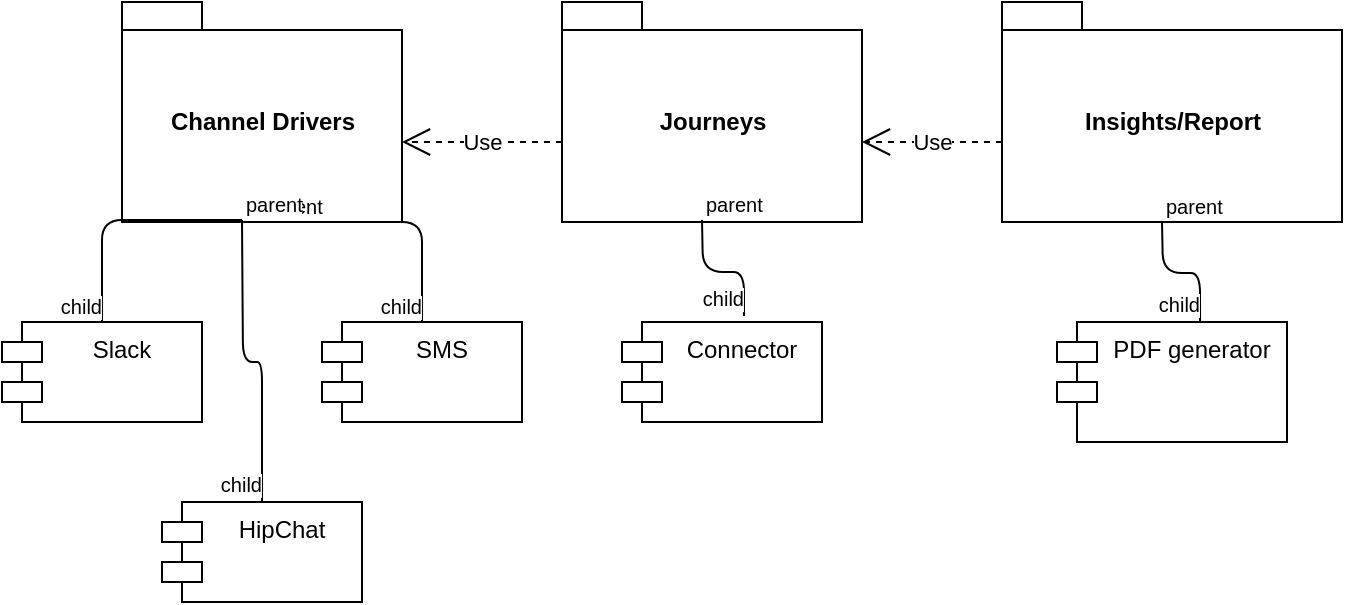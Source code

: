 <mxfile version="12.9.5" type="device"><diagram id="Dzdyi84daZFhTKWoiSWR" name="Page-1"><mxGraphModel dx="1422" dy="791" grid="1" gridSize="10" guides="1" tooltips="1" connect="1" arrows="1" fold="1" page="1" pageScale="1" pageWidth="850" pageHeight="1100" math="0" shadow="0"><root><mxCell id="0"/><mxCell id="1" parent="0"/><mxCell id="15KSaMWQTbiJsexsnv4o-6" value="Channel Drivers" style="shape=folder;fontStyle=1;spacingTop=10;tabWidth=40;tabHeight=14;tabPosition=left;html=1;" vertex="1" parent="1"><mxGeometry x="110" y="170" width="140" height="110" as="geometry"/></mxCell><mxCell id="15KSaMWQTbiJsexsnv4o-7" value="Journeys" style="shape=folder;fontStyle=1;spacingTop=10;tabWidth=40;tabHeight=14;tabPosition=left;html=1;" vertex="1" parent="1"><mxGeometry x="330" y="170" width="150" height="110" as="geometry"/></mxCell><mxCell id="15KSaMWQTbiJsexsnv4o-8" value="Insights/Report" style="shape=folder;fontStyle=1;spacingTop=10;tabWidth=40;tabHeight=14;tabPosition=left;html=1;" vertex="1" parent="1"><mxGeometry x="550" y="170" width="170" height="110" as="geometry"/></mxCell><mxCell id="15KSaMWQTbiJsexsnv4o-11" value="Use" style="endArrow=open;endSize=12;dashed=1;html=1;" edge="1" parent="1"><mxGeometry width="160" relative="1" as="geometry"><mxPoint x="330" y="240" as="sourcePoint"/><mxPoint x="250" y="240" as="targetPoint"/></mxGeometry></mxCell><mxCell id="15KSaMWQTbiJsexsnv4o-12" value="Use" style="endArrow=open;endSize=12;dashed=1;html=1;" edge="1" parent="1"><mxGeometry width="160" relative="1" as="geometry"><mxPoint x="550" y="240" as="sourcePoint"/><mxPoint x="480" y="240" as="targetPoint"/></mxGeometry></mxCell><mxCell id="15KSaMWQTbiJsexsnv4o-15" value="Slack" style="shape=module;align=left;spacingLeft=20;align=center;verticalAlign=top;" vertex="1" parent="1"><mxGeometry x="50" y="330" width="100" height="50" as="geometry"/></mxCell><mxCell id="15KSaMWQTbiJsexsnv4o-16" value="SMS" style="shape=module;align=left;spacingLeft=20;align=center;verticalAlign=top;" vertex="1" parent="1"><mxGeometry x="210" y="330" width="100" height="50" as="geometry"/></mxCell><mxCell id="15KSaMWQTbiJsexsnv4o-17" value="HipChat" style="shape=module;align=left;spacingLeft=20;align=center;verticalAlign=top;" vertex="1" parent="1"><mxGeometry x="130" y="420" width="100" height="50" as="geometry"/></mxCell><mxCell id="15KSaMWQTbiJsexsnv4o-18" value="" style="endArrow=none;html=1;edgeStyle=orthogonalEdgeStyle;entryX=0.5;entryY=0;entryDx=0;entryDy=0;" edge="1" parent="1" target="15KSaMWQTbiJsexsnv4o-16"><mxGeometry relative="1" as="geometry"><mxPoint x="180" y="280" as="sourcePoint"/><mxPoint x="340" y="280" as="targetPoint"/><Array as="points"><mxPoint x="260" y="280"/></Array></mxGeometry></mxCell><mxCell id="15KSaMWQTbiJsexsnv4o-19" value="parent" style="resizable=0;html=1;align=left;verticalAlign=bottom;labelBackgroundColor=#ffffff;fontSize=10;" connectable="0" vertex="1" parent="15KSaMWQTbiJsexsnv4o-18"><mxGeometry x="-1" relative="1" as="geometry"/></mxCell><mxCell id="15KSaMWQTbiJsexsnv4o-20" value="child" style="resizable=0;html=1;align=right;verticalAlign=bottom;labelBackgroundColor=#ffffff;fontSize=10;" connectable="0" vertex="1" parent="15KSaMWQTbiJsexsnv4o-18"><mxGeometry x="1" relative="1" as="geometry"/></mxCell><mxCell id="15KSaMWQTbiJsexsnv4o-21" value="" style="endArrow=none;html=1;edgeStyle=orthogonalEdgeStyle;entryX=0.5;entryY=0;entryDx=0;entryDy=0;" edge="1" parent="1" target="15KSaMWQTbiJsexsnv4o-17"><mxGeometry relative="1" as="geometry"><mxPoint x="170" y="279" as="sourcePoint"/><mxPoint x="330" y="279" as="targetPoint"/></mxGeometry></mxCell><mxCell id="15KSaMWQTbiJsexsnv4o-22" value="parent" style="resizable=0;html=1;align=left;verticalAlign=bottom;labelBackgroundColor=#ffffff;fontSize=10;" connectable="0" vertex="1" parent="15KSaMWQTbiJsexsnv4o-21"><mxGeometry x="-1" relative="1" as="geometry"/></mxCell><mxCell id="15KSaMWQTbiJsexsnv4o-23" value="child" style="resizable=0;html=1;align=right;verticalAlign=bottom;labelBackgroundColor=#ffffff;fontSize=10;" connectable="0" vertex="1" parent="15KSaMWQTbiJsexsnv4o-21"><mxGeometry x="1" relative="1" as="geometry"/></mxCell><mxCell id="15KSaMWQTbiJsexsnv4o-24" value="" style="endArrow=none;html=1;edgeStyle=orthogonalEdgeStyle;entryX=0.5;entryY=0;entryDx=0;entryDy=0;" edge="1" parent="1" target="15KSaMWQTbiJsexsnv4o-15"><mxGeometry relative="1" as="geometry"><mxPoint x="170" y="279" as="sourcePoint"/><mxPoint x="330" y="279" as="targetPoint"/><Array as="points"><mxPoint x="100" y="279"/></Array></mxGeometry></mxCell><mxCell id="15KSaMWQTbiJsexsnv4o-25" value="parent" style="resizable=0;html=1;align=left;verticalAlign=bottom;labelBackgroundColor=#ffffff;fontSize=10;" connectable="0" vertex="1" parent="15KSaMWQTbiJsexsnv4o-24"><mxGeometry x="-1" relative="1" as="geometry"/></mxCell><mxCell id="15KSaMWQTbiJsexsnv4o-26" value="child" style="resizable=0;html=1;align=right;verticalAlign=bottom;labelBackgroundColor=#ffffff;fontSize=10;" connectable="0" vertex="1" parent="15KSaMWQTbiJsexsnv4o-24"><mxGeometry x="1" relative="1" as="geometry"/></mxCell><mxCell id="15KSaMWQTbiJsexsnv4o-27" value="Connector" style="shape=module;align=left;spacingLeft=20;align=center;verticalAlign=top;" vertex="1" parent="1"><mxGeometry x="360" y="330" width="100" height="50" as="geometry"/></mxCell><mxCell id="15KSaMWQTbiJsexsnv4o-28" value="" style="endArrow=none;html=1;edgeStyle=orthogonalEdgeStyle;entryX=0.61;entryY=-0.06;entryDx=0;entryDy=0;entryPerimeter=0;" edge="1" parent="1" target="15KSaMWQTbiJsexsnv4o-27"><mxGeometry relative="1" as="geometry"><mxPoint x="400" y="279" as="sourcePoint"/><mxPoint x="560" y="279" as="targetPoint"/></mxGeometry></mxCell><mxCell id="15KSaMWQTbiJsexsnv4o-29" value="parent" style="resizable=0;html=1;align=left;verticalAlign=bottom;labelBackgroundColor=#ffffff;fontSize=10;" connectable="0" vertex="1" parent="15KSaMWQTbiJsexsnv4o-28"><mxGeometry x="-1" relative="1" as="geometry"/></mxCell><mxCell id="15KSaMWQTbiJsexsnv4o-30" value="child" style="resizable=0;html=1;align=right;verticalAlign=bottom;labelBackgroundColor=#ffffff;fontSize=10;" connectable="0" vertex="1" parent="15KSaMWQTbiJsexsnv4o-28"><mxGeometry x="1" relative="1" as="geometry"/></mxCell><mxCell id="15KSaMWQTbiJsexsnv4o-31" value="PDF generator" style="shape=module;align=left;spacingLeft=20;align=center;verticalAlign=top;" vertex="1" parent="1"><mxGeometry x="577.5" y="330" width="115" height="60" as="geometry"/></mxCell><mxCell id="15KSaMWQTbiJsexsnv4o-33" value="" style="endArrow=none;html=1;edgeStyle=orthogonalEdgeStyle;entryX=0.622;entryY=0;entryDx=0;entryDy=0;entryPerimeter=0;" edge="1" parent="1" target="15KSaMWQTbiJsexsnv4o-31"><mxGeometry relative="1" as="geometry"><mxPoint x="630" y="280" as="sourcePoint"/><mxPoint x="790" y="280" as="targetPoint"/></mxGeometry></mxCell><mxCell id="15KSaMWQTbiJsexsnv4o-34" value="parent" style="resizable=0;html=1;align=left;verticalAlign=bottom;labelBackgroundColor=#ffffff;fontSize=10;" connectable="0" vertex="1" parent="15KSaMWQTbiJsexsnv4o-33"><mxGeometry x="-1" relative="1" as="geometry"/></mxCell><mxCell id="15KSaMWQTbiJsexsnv4o-35" value="child" style="resizable=0;html=1;align=right;verticalAlign=bottom;labelBackgroundColor=#ffffff;fontSize=10;" connectable="0" vertex="1" parent="15KSaMWQTbiJsexsnv4o-33"><mxGeometry x="1" relative="1" as="geometry"/></mxCell></root></mxGraphModel></diagram></mxfile>